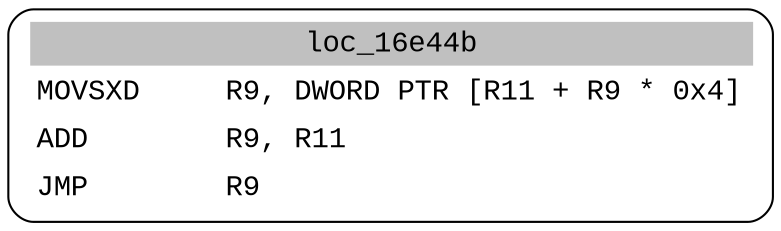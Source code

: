 digraph asm_graph {
1941 [
shape="Mrecord" fontname="Courier New"label =<<table border="0" cellborder="0" cellpadding="3"><tr><td align="center" colspan="2" bgcolor="grey">loc_16e44b</td></tr><tr><td align="left">MOVSXD     R9, DWORD PTR [R11 + R9 * 0x4]</td></tr><tr><td align="left">ADD        R9, R11</td></tr><tr><td align="left">JMP        R9</td></tr></table>> ];
}